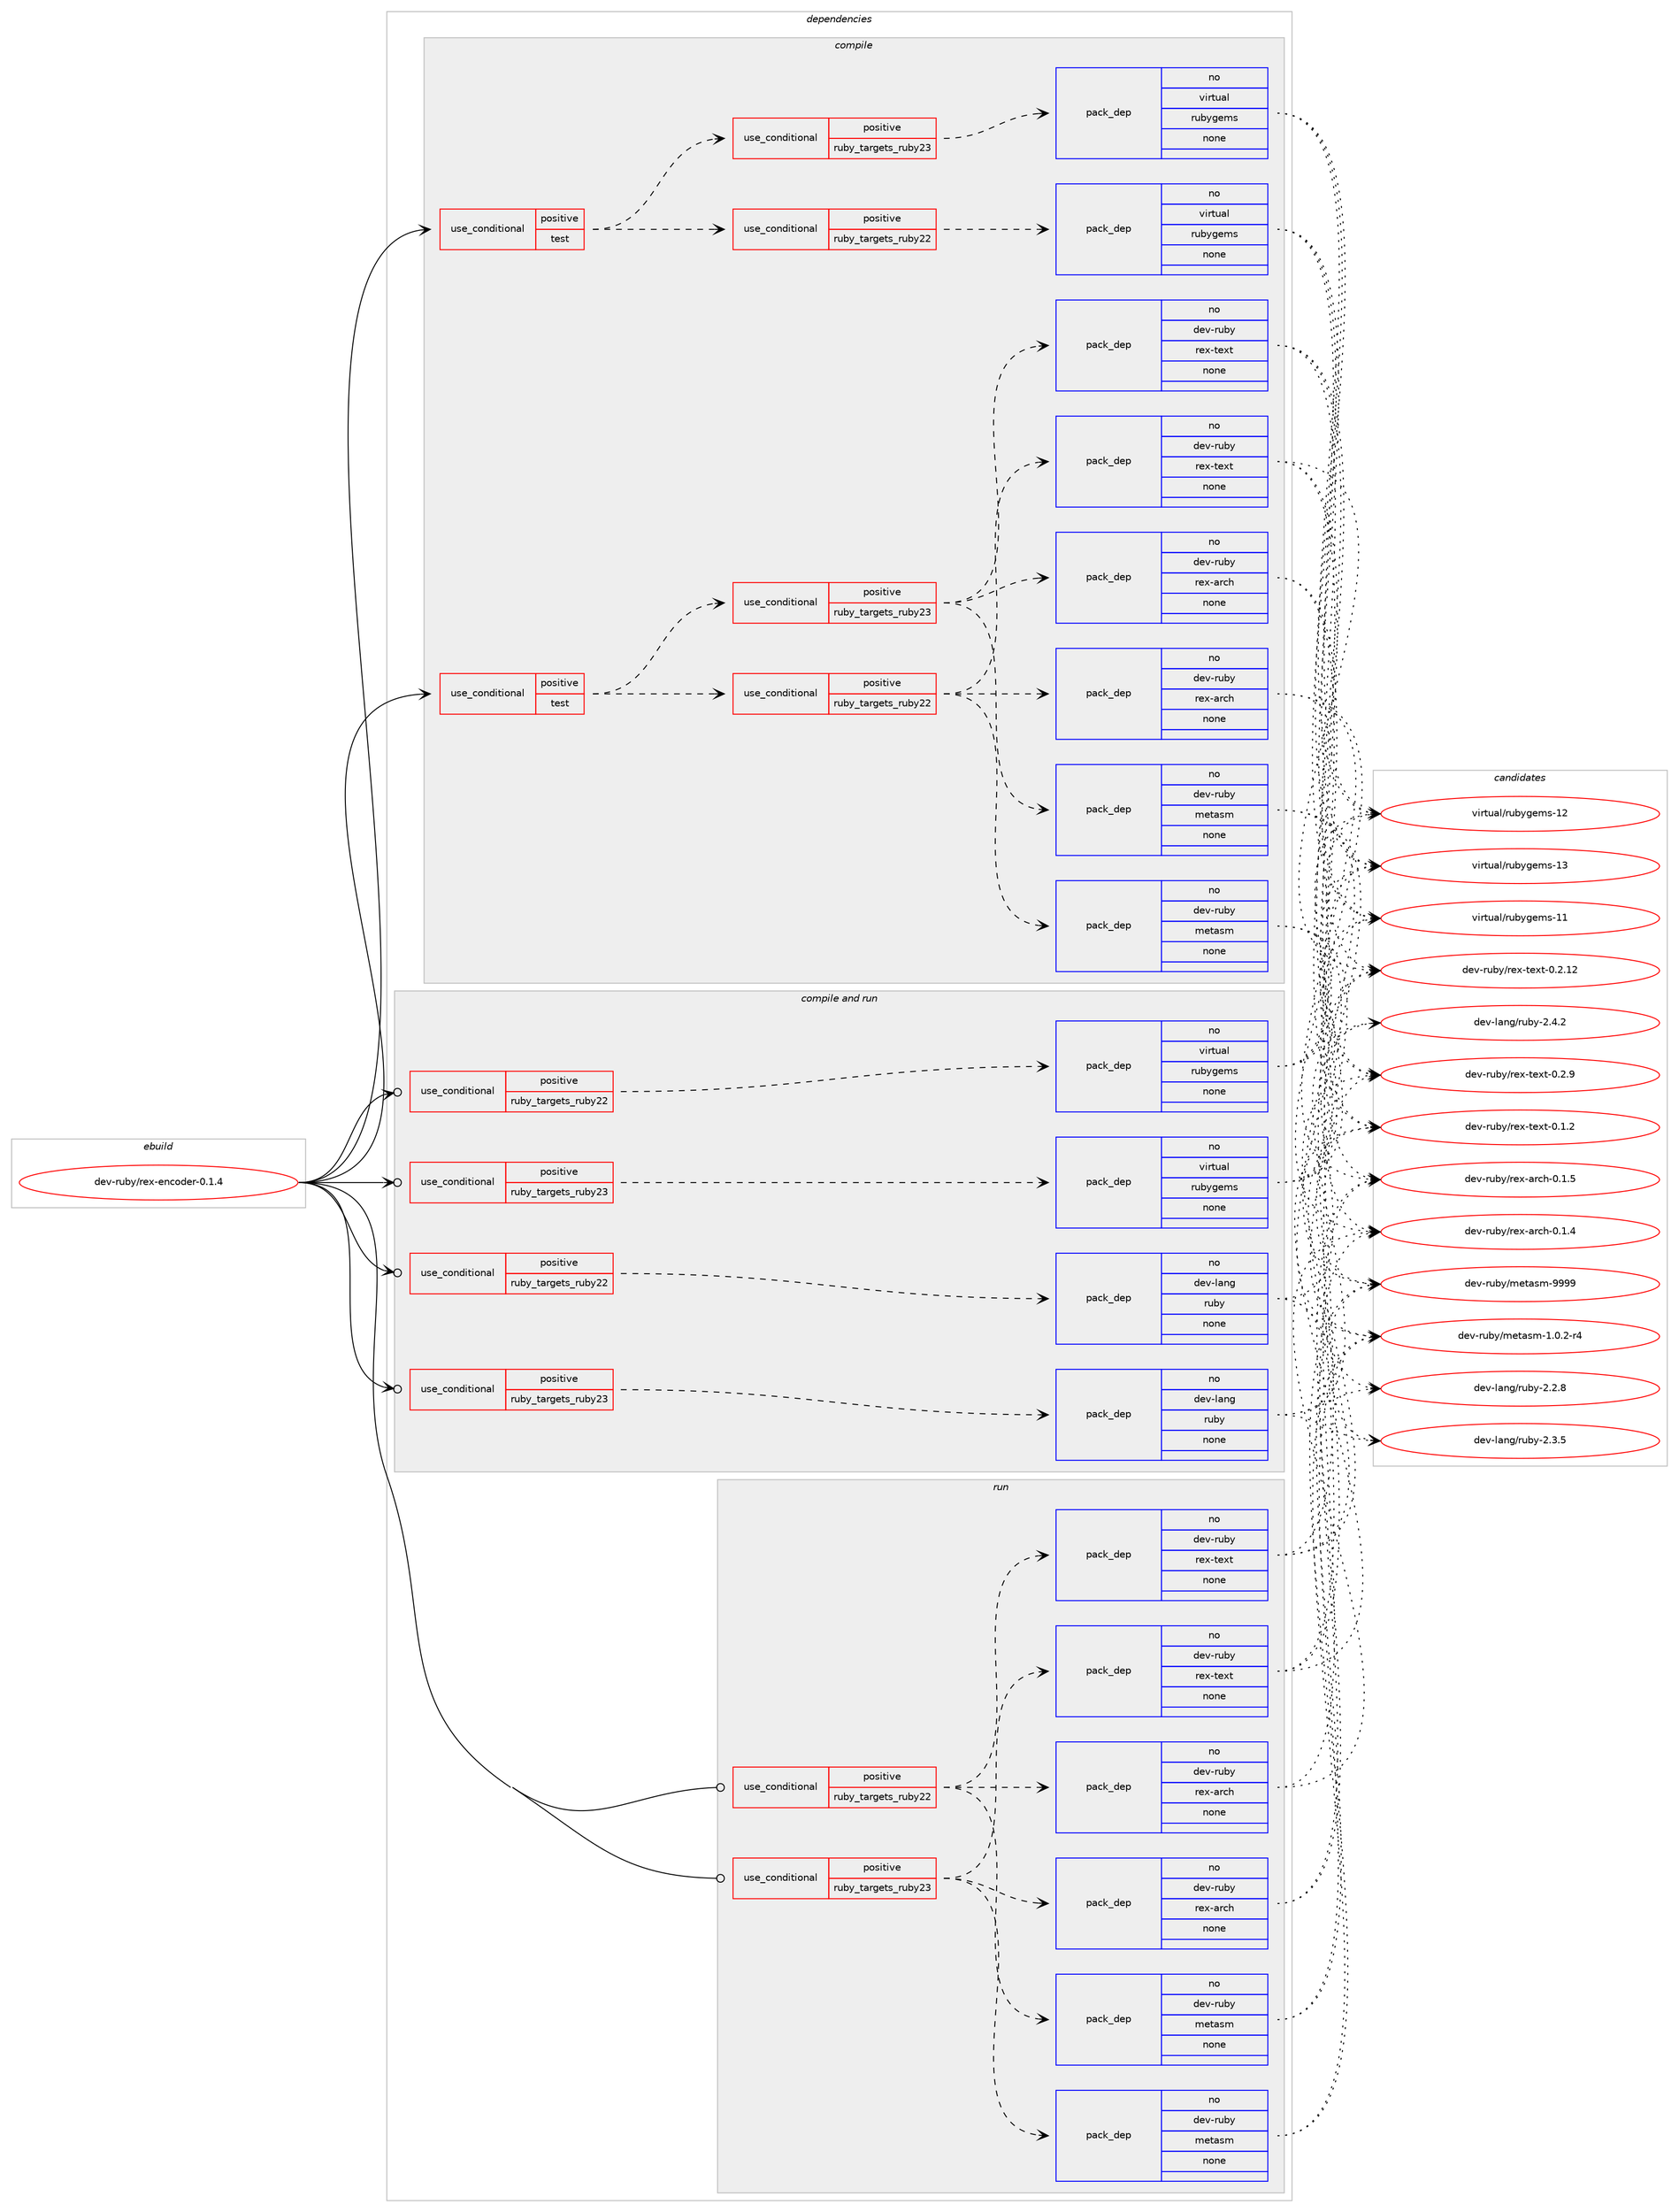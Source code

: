 digraph prolog {

# *************
# Graph options
# *************

newrank=true;
concentrate=true;
compound=true;
graph [rankdir=LR,fontname=Helvetica,fontsize=10,ranksep=1.5];#, ranksep=2.5, nodesep=0.2];
edge  [arrowhead=vee];
node  [fontname=Helvetica,fontsize=10];

# **********
# The ebuild
# **********

subgraph cluster_leftcol {
color=gray;
rank=same;
label=<<i>ebuild</i>>;
id [label="dev-ruby/rex-encoder-0.1.4", color=red, width=4, href="../dev-ruby/rex-encoder-0.1.4.svg"];
}

# ****************
# The dependencies
# ****************

subgraph cluster_midcol {
color=gray;
label=<<i>dependencies</i>>;
subgraph cluster_compile {
fillcolor="#eeeeee";
style=filled;
label=<<i>compile</i>>;
subgraph cond68510 {
dependency261469 [label=<<TABLE BORDER="0" CELLBORDER="1" CELLSPACING="0" CELLPADDING="4"><TR><TD ROWSPAN="3" CELLPADDING="10">use_conditional</TD></TR><TR><TD>positive</TD></TR><TR><TD>test</TD></TR></TABLE>>, shape=none, color=red];
subgraph cond68511 {
dependency261470 [label=<<TABLE BORDER="0" CELLBORDER="1" CELLSPACING="0" CELLPADDING="4"><TR><TD ROWSPAN="3" CELLPADDING="10">use_conditional</TD></TR><TR><TD>positive</TD></TR><TR><TD>ruby_targets_ruby22</TD></TR></TABLE>>, shape=none, color=red];
subgraph pack188845 {
dependency261471 [label=<<TABLE BORDER="0" CELLBORDER="1" CELLSPACING="0" CELLPADDING="4" WIDTH="220"><TR><TD ROWSPAN="6" CELLPADDING="30">pack_dep</TD></TR><TR><TD WIDTH="110">no</TD></TR><TR><TD>dev-ruby</TD></TR><TR><TD>metasm</TD></TR><TR><TD>none</TD></TR><TR><TD></TD></TR></TABLE>>, shape=none, color=blue];
}
dependency261470:e -> dependency261471:w [weight=20,style="dashed",arrowhead="vee"];
subgraph pack188846 {
dependency261472 [label=<<TABLE BORDER="0" CELLBORDER="1" CELLSPACING="0" CELLPADDING="4" WIDTH="220"><TR><TD ROWSPAN="6" CELLPADDING="30">pack_dep</TD></TR><TR><TD WIDTH="110">no</TD></TR><TR><TD>dev-ruby</TD></TR><TR><TD>rex-arch</TD></TR><TR><TD>none</TD></TR><TR><TD></TD></TR></TABLE>>, shape=none, color=blue];
}
dependency261470:e -> dependency261472:w [weight=20,style="dashed",arrowhead="vee"];
subgraph pack188847 {
dependency261473 [label=<<TABLE BORDER="0" CELLBORDER="1" CELLSPACING="0" CELLPADDING="4" WIDTH="220"><TR><TD ROWSPAN="6" CELLPADDING="30">pack_dep</TD></TR><TR><TD WIDTH="110">no</TD></TR><TR><TD>dev-ruby</TD></TR><TR><TD>rex-text</TD></TR><TR><TD>none</TD></TR><TR><TD></TD></TR></TABLE>>, shape=none, color=blue];
}
dependency261470:e -> dependency261473:w [weight=20,style="dashed",arrowhead="vee"];
}
dependency261469:e -> dependency261470:w [weight=20,style="dashed",arrowhead="vee"];
subgraph cond68512 {
dependency261474 [label=<<TABLE BORDER="0" CELLBORDER="1" CELLSPACING="0" CELLPADDING="4"><TR><TD ROWSPAN="3" CELLPADDING="10">use_conditional</TD></TR><TR><TD>positive</TD></TR><TR><TD>ruby_targets_ruby23</TD></TR></TABLE>>, shape=none, color=red];
subgraph pack188848 {
dependency261475 [label=<<TABLE BORDER="0" CELLBORDER="1" CELLSPACING="0" CELLPADDING="4" WIDTH="220"><TR><TD ROWSPAN="6" CELLPADDING="30">pack_dep</TD></TR><TR><TD WIDTH="110">no</TD></TR><TR><TD>dev-ruby</TD></TR><TR><TD>metasm</TD></TR><TR><TD>none</TD></TR><TR><TD></TD></TR></TABLE>>, shape=none, color=blue];
}
dependency261474:e -> dependency261475:w [weight=20,style="dashed",arrowhead="vee"];
subgraph pack188849 {
dependency261476 [label=<<TABLE BORDER="0" CELLBORDER="1" CELLSPACING="0" CELLPADDING="4" WIDTH="220"><TR><TD ROWSPAN="6" CELLPADDING="30">pack_dep</TD></TR><TR><TD WIDTH="110">no</TD></TR><TR><TD>dev-ruby</TD></TR><TR><TD>rex-arch</TD></TR><TR><TD>none</TD></TR><TR><TD></TD></TR></TABLE>>, shape=none, color=blue];
}
dependency261474:e -> dependency261476:w [weight=20,style="dashed",arrowhead="vee"];
subgraph pack188850 {
dependency261477 [label=<<TABLE BORDER="0" CELLBORDER="1" CELLSPACING="0" CELLPADDING="4" WIDTH="220"><TR><TD ROWSPAN="6" CELLPADDING="30">pack_dep</TD></TR><TR><TD WIDTH="110">no</TD></TR><TR><TD>dev-ruby</TD></TR><TR><TD>rex-text</TD></TR><TR><TD>none</TD></TR><TR><TD></TD></TR></TABLE>>, shape=none, color=blue];
}
dependency261474:e -> dependency261477:w [weight=20,style="dashed",arrowhead="vee"];
}
dependency261469:e -> dependency261474:w [weight=20,style="dashed",arrowhead="vee"];
}
id:e -> dependency261469:w [weight=20,style="solid",arrowhead="vee"];
subgraph cond68513 {
dependency261478 [label=<<TABLE BORDER="0" CELLBORDER="1" CELLSPACING="0" CELLPADDING="4"><TR><TD ROWSPAN="3" CELLPADDING="10">use_conditional</TD></TR><TR><TD>positive</TD></TR><TR><TD>test</TD></TR></TABLE>>, shape=none, color=red];
subgraph cond68514 {
dependency261479 [label=<<TABLE BORDER="0" CELLBORDER="1" CELLSPACING="0" CELLPADDING="4"><TR><TD ROWSPAN="3" CELLPADDING="10">use_conditional</TD></TR><TR><TD>positive</TD></TR><TR><TD>ruby_targets_ruby22</TD></TR></TABLE>>, shape=none, color=red];
subgraph pack188851 {
dependency261480 [label=<<TABLE BORDER="0" CELLBORDER="1" CELLSPACING="0" CELLPADDING="4" WIDTH="220"><TR><TD ROWSPAN="6" CELLPADDING="30">pack_dep</TD></TR><TR><TD WIDTH="110">no</TD></TR><TR><TD>virtual</TD></TR><TR><TD>rubygems</TD></TR><TR><TD>none</TD></TR><TR><TD></TD></TR></TABLE>>, shape=none, color=blue];
}
dependency261479:e -> dependency261480:w [weight=20,style="dashed",arrowhead="vee"];
}
dependency261478:e -> dependency261479:w [weight=20,style="dashed",arrowhead="vee"];
subgraph cond68515 {
dependency261481 [label=<<TABLE BORDER="0" CELLBORDER="1" CELLSPACING="0" CELLPADDING="4"><TR><TD ROWSPAN="3" CELLPADDING="10">use_conditional</TD></TR><TR><TD>positive</TD></TR><TR><TD>ruby_targets_ruby23</TD></TR></TABLE>>, shape=none, color=red];
subgraph pack188852 {
dependency261482 [label=<<TABLE BORDER="0" CELLBORDER="1" CELLSPACING="0" CELLPADDING="4" WIDTH="220"><TR><TD ROWSPAN="6" CELLPADDING="30">pack_dep</TD></TR><TR><TD WIDTH="110">no</TD></TR><TR><TD>virtual</TD></TR><TR><TD>rubygems</TD></TR><TR><TD>none</TD></TR><TR><TD></TD></TR></TABLE>>, shape=none, color=blue];
}
dependency261481:e -> dependency261482:w [weight=20,style="dashed",arrowhead="vee"];
}
dependency261478:e -> dependency261481:w [weight=20,style="dashed",arrowhead="vee"];
}
id:e -> dependency261478:w [weight=20,style="solid",arrowhead="vee"];
}
subgraph cluster_compileandrun {
fillcolor="#eeeeee";
style=filled;
label=<<i>compile and run</i>>;
subgraph cond68516 {
dependency261483 [label=<<TABLE BORDER="0" CELLBORDER="1" CELLSPACING="0" CELLPADDING="4"><TR><TD ROWSPAN="3" CELLPADDING="10">use_conditional</TD></TR><TR><TD>positive</TD></TR><TR><TD>ruby_targets_ruby22</TD></TR></TABLE>>, shape=none, color=red];
subgraph pack188853 {
dependency261484 [label=<<TABLE BORDER="0" CELLBORDER="1" CELLSPACING="0" CELLPADDING="4" WIDTH="220"><TR><TD ROWSPAN="6" CELLPADDING="30">pack_dep</TD></TR><TR><TD WIDTH="110">no</TD></TR><TR><TD>dev-lang</TD></TR><TR><TD>ruby</TD></TR><TR><TD>none</TD></TR><TR><TD></TD></TR></TABLE>>, shape=none, color=blue];
}
dependency261483:e -> dependency261484:w [weight=20,style="dashed",arrowhead="vee"];
}
id:e -> dependency261483:w [weight=20,style="solid",arrowhead="odotvee"];
subgraph cond68517 {
dependency261485 [label=<<TABLE BORDER="0" CELLBORDER="1" CELLSPACING="0" CELLPADDING="4"><TR><TD ROWSPAN="3" CELLPADDING="10">use_conditional</TD></TR><TR><TD>positive</TD></TR><TR><TD>ruby_targets_ruby22</TD></TR></TABLE>>, shape=none, color=red];
subgraph pack188854 {
dependency261486 [label=<<TABLE BORDER="0" CELLBORDER="1" CELLSPACING="0" CELLPADDING="4" WIDTH="220"><TR><TD ROWSPAN="6" CELLPADDING="30">pack_dep</TD></TR><TR><TD WIDTH="110">no</TD></TR><TR><TD>virtual</TD></TR><TR><TD>rubygems</TD></TR><TR><TD>none</TD></TR><TR><TD></TD></TR></TABLE>>, shape=none, color=blue];
}
dependency261485:e -> dependency261486:w [weight=20,style="dashed",arrowhead="vee"];
}
id:e -> dependency261485:w [weight=20,style="solid",arrowhead="odotvee"];
subgraph cond68518 {
dependency261487 [label=<<TABLE BORDER="0" CELLBORDER="1" CELLSPACING="0" CELLPADDING="4"><TR><TD ROWSPAN="3" CELLPADDING="10">use_conditional</TD></TR><TR><TD>positive</TD></TR><TR><TD>ruby_targets_ruby23</TD></TR></TABLE>>, shape=none, color=red];
subgraph pack188855 {
dependency261488 [label=<<TABLE BORDER="0" CELLBORDER="1" CELLSPACING="0" CELLPADDING="4" WIDTH="220"><TR><TD ROWSPAN="6" CELLPADDING="30">pack_dep</TD></TR><TR><TD WIDTH="110">no</TD></TR><TR><TD>dev-lang</TD></TR><TR><TD>ruby</TD></TR><TR><TD>none</TD></TR><TR><TD></TD></TR></TABLE>>, shape=none, color=blue];
}
dependency261487:e -> dependency261488:w [weight=20,style="dashed",arrowhead="vee"];
}
id:e -> dependency261487:w [weight=20,style="solid",arrowhead="odotvee"];
subgraph cond68519 {
dependency261489 [label=<<TABLE BORDER="0" CELLBORDER="1" CELLSPACING="0" CELLPADDING="4"><TR><TD ROWSPAN="3" CELLPADDING="10">use_conditional</TD></TR><TR><TD>positive</TD></TR><TR><TD>ruby_targets_ruby23</TD></TR></TABLE>>, shape=none, color=red];
subgraph pack188856 {
dependency261490 [label=<<TABLE BORDER="0" CELLBORDER="1" CELLSPACING="0" CELLPADDING="4" WIDTH="220"><TR><TD ROWSPAN="6" CELLPADDING="30">pack_dep</TD></TR><TR><TD WIDTH="110">no</TD></TR><TR><TD>virtual</TD></TR><TR><TD>rubygems</TD></TR><TR><TD>none</TD></TR><TR><TD></TD></TR></TABLE>>, shape=none, color=blue];
}
dependency261489:e -> dependency261490:w [weight=20,style="dashed",arrowhead="vee"];
}
id:e -> dependency261489:w [weight=20,style="solid",arrowhead="odotvee"];
}
subgraph cluster_run {
fillcolor="#eeeeee";
style=filled;
label=<<i>run</i>>;
subgraph cond68520 {
dependency261491 [label=<<TABLE BORDER="0" CELLBORDER="1" CELLSPACING="0" CELLPADDING="4"><TR><TD ROWSPAN="3" CELLPADDING="10">use_conditional</TD></TR><TR><TD>positive</TD></TR><TR><TD>ruby_targets_ruby22</TD></TR></TABLE>>, shape=none, color=red];
subgraph pack188857 {
dependency261492 [label=<<TABLE BORDER="0" CELLBORDER="1" CELLSPACING="0" CELLPADDING="4" WIDTH="220"><TR><TD ROWSPAN="6" CELLPADDING="30">pack_dep</TD></TR><TR><TD WIDTH="110">no</TD></TR><TR><TD>dev-ruby</TD></TR><TR><TD>metasm</TD></TR><TR><TD>none</TD></TR><TR><TD></TD></TR></TABLE>>, shape=none, color=blue];
}
dependency261491:e -> dependency261492:w [weight=20,style="dashed",arrowhead="vee"];
subgraph pack188858 {
dependency261493 [label=<<TABLE BORDER="0" CELLBORDER="1" CELLSPACING="0" CELLPADDING="4" WIDTH="220"><TR><TD ROWSPAN="6" CELLPADDING="30">pack_dep</TD></TR><TR><TD WIDTH="110">no</TD></TR><TR><TD>dev-ruby</TD></TR><TR><TD>rex-arch</TD></TR><TR><TD>none</TD></TR><TR><TD></TD></TR></TABLE>>, shape=none, color=blue];
}
dependency261491:e -> dependency261493:w [weight=20,style="dashed",arrowhead="vee"];
subgraph pack188859 {
dependency261494 [label=<<TABLE BORDER="0" CELLBORDER="1" CELLSPACING="0" CELLPADDING="4" WIDTH="220"><TR><TD ROWSPAN="6" CELLPADDING="30">pack_dep</TD></TR><TR><TD WIDTH="110">no</TD></TR><TR><TD>dev-ruby</TD></TR><TR><TD>rex-text</TD></TR><TR><TD>none</TD></TR><TR><TD></TD></TR></TABLE>>, shape=none, color=blue];
}
dependency261491:e -> dependency261494:w [weight=20,style="dashed",arrowhead="vee"];
}
id:e -> dependency261491:w [weight=20,style="solid",arrowhead="odot"];
subgraph cond68521 {
dependency261495 [label=<<TABLE BORDER="0" CELLBORDER="1" CELLSPACING="0" CELLPADDING="4"><TR><TD ROWSPAN="3" CELLPADDING="10">use_conditional</TD></TR><TR><TD>positive</TD></TR><TR><TD>ruby_targets_ruby23</TD></TR></TABLE>>, shape=none, color=red];
subgraph pack188860 {
dependency261496 [label=<<TABLE BORDER="0" CELLBORDER="1" CELLSPACING="0" CELLPADDING="4" WIDTH="220"><TR><TD ROWSPAN="6" CELLPADDING="30">pack_dep</TD></TR><TR><TD WIDTH="110">no</TD></TR><TR><TD>dev-ruby</TD></TR><TR><TD>metasm</TD></TR><TR><TD>none</TD></TR><TR><TD></TD></TR></TABLE>>, shape=none, color=blue];
}
dependency261495:e -> dependency261496:w [weight=20,style="dashed",arrowhead="vee"];
subgraph pack188861 {
dependency261497 [label=<<TABLE BORDER="0" CELLBORDER="1" CELLSPACING="0" CELLPADDING="4" WIDTH="220"><TR><TD ROWSPAN="6" CELLPADDING="30">pack_dep</TD></TR><TR><TD WIDTH="110">no</TD></TR><TR><TD>dev-ruby</TD></TR><TR><TD>rex-arch</TD></TR><TR><TD>none</TD></TR><TR><TD></TD></TR></TABLE>>, shape=none, color=blue];
}
dependency261495:e -> dependency261497:w [weight=20,style="dashed",arrowhead="vee"];
subgraph pack188862 {
dependency261498 [label=<<TABLE BORDER="0" CELLBORDER="1" CELLSPACING="0" CELLPADDING="4" WIDTH="220"><TR><TD ROWSPAN="6" CELLPADDING="30">pack_dep</TD></TR><TR><TD WIDTH="110">no</TD></TR><TR><TD>dev-ruby</TD></TR><TR><TD>rex-text</TD></TR><TR><TD>none</TD></TR><TR><TD></TD></TR></TABLE>>, shape=none, color=blue];
}
dependency261495:e -> dependency261498:w [weight=20,style="dashed",arrowhead="vee"];
}
id:e -> dependency261495:w [weight=20,style="solid",arrowhead="odot"];
}
}

# **************
# The candidates
# **************

subgraph cluster_choices {
rank=same;
color=gray;
label=<<i>candidates</i>>;

subgraph choice188845 {
color=black;
nodesep=1;
choice100101118451141179812147109101116971151094549464846504511452 [label="dev-ruby/metasm-1.0.2-r4", color=red, width=4,href="../dev-ruby/metasm-1.0.2-r4.svg"];
choice100101118451141179812147109101116971151094557575757 [label="dev-ruby/metasm-9999", color=red, width=4,href="../dev-ruby/metasm-9999.svg"];
dependency261471:e -> choice100101118451141179812147109101116971151094549464846504511452:w [style=dotted,weight="100"];
dependency261471:e -> choice100101118451141179812147109101116971151094557575757:w [style=dotted,weight="100"];
}
subgraph choice188846 {
color=black;
nodesep=1;
choice100101118451141179812147114101120459711499104454846494652 [label="dev-ruby/rex-arch-0.1.4", color=red, width=4,href="../dev-ruby/rex-arch-0.1.4.svg"];
choice100101118451141179812147114101120459711499104454846494653 [label="dev-ruby/rex-arch-0.1.5", color=red, width=4,href="../dev-ruby/rex-arch-0.1.5.svg"];
dependency261472:e -> choice100101118451141179812147114101120459711499104454846494652:w [style=dotted,weight="100"];
dependency261472:e -> choice100101118451141179812147114101120459711499104454846494653:w [style=dotted,weight="100"];
}
subgraph choice188847 {
color=black;
nodesep=1;
choice10010111845114117981214711410112045116101120116454846494650 [label="dev-ruby/rex-text-0.1.2", color=red, width=4,href="../dev-ruby/rex-text-0.1.2.svg"];
choice1001011184511411798121471141011204511610112011645484650464950 [label="dev-ruby/rex-text-0.2.12", color=red, width=4,href="../dev-ruby/rex-text-0.2.12.svg"];
choice10010111845114117981214711410112045116101120116454846504657 [label="dev-ruby/rex-text-0.2.9", color=red, width=4,href="../dev-ruby/rex-text-0.2.9.svg"];
dependency261473:e -> choice10010111845114117981214711410112045116101120116454846494650:w [style=dotted,weight="100"];
dependency261473:e -> choice1001011184511411798121471141011204511610112011645484650464950:w [style=dotted,weight="100"];
dependency261473:e -> choice10010111845114117981214711410112045116101120116454846504657:w [style=dotted,weight="100"];
}
subgraph choice188848 {
color=black;
nodesep=1;
choice100101118451141179812147109101116971151094549464846504511452 [label="dev-ruby/metasm-1.0.2-r4", color=red, width=4,href="../dev-ruby/metasm-1.0.2-r4.svg"];
choice100101118451141179812147109101116971151094557575757 [label="dev-ruby/metasm-9999", color=red, width=4,href="../dev-ruby/metasm-9999.svg"];
dependency261475:e -> choice100101118451141179812147109101116971151094549464846504511452:w [style=dotted,weight="100"];
dependency261475:e -> choice100101118451141179812147109101116971151094557575757:w [style=dotted,weight="100"];
}
subgraph choice188849 {
color=black;
nodesep=1;
choice100101118451141179812147114101120459711499104454846494652 [label="dev-ruby/rex-arch-0.1.4", color=red, width=4,href="../dev-ruby/rex-arch-0.1.4.svg"];
choice100101118451141179812147114101120459711499104454846494653 [label="dev-ruby/rex-arch-0.1.5", color=red, width=4,href="../dev-ruby/rex-arch-0.1.5.svg"];
dependency261476:e -> choice100101118451141179812147114101120459711499104454846494652:w [style=dotted,weight="100"];
dependency261476:e -> choice100101118451141179812147114101120459711499104454846494653:w [style=dotted,weight="100"];
}
subgraph choice188850 {
color=black;
nodesep=1;
choice10010111845114117981214711410112045116101120116454846494650 [label="dev-ruby/rex-text-0.1.2", color=red, width=4,href="../dev-ruby/rex-text-0.1.2.svg"];
choice1001011184511411798121471141011204511610112011645484650464950 [label="dev-ruby/rex-text-0.2.12", color=red, width=4,href="../dev-ruby/rex-text-0.2.12.svg"];
choice10010111845114117981214711410112045116101120116454846504657 [label="dev-ruby/rex-text-0.2.9", color=red, width=4,href="../dev-ruby/rex-text-0.2.9.svg"];
dependency261477:e -> choice10010111845114117981214711410112045116101120116454846494650:w [style=dotted,weight="100"];
dependency261477:e -> choice1001011184511411798121471141011204511610112011645484650464950:w [style=dotted,weight="100"];
dependency261477:e -> choice10010111845114117981214711410112045116101120116454846504657:w [style=dotted,weight="100"];
}
subgraph choice188851 {
color=black;
nodesep=1;
choice118105114116117971084711411798121103101109115454949 [label="virtual/rubygems-11", color=red, width=4,href="../virtual/rubygems-11.svg"];
choice118105114116117971084711411798121103101109115454950 [label="virtual/rubygems-12", color=red, width=4,href="../virtual/rubygems-12.svg"];
choice118105114116117971084711411798121103101109115454951 [label="virtual/rubygems-13", color=red, width=4,href="../virtual/rubygems-13.svg"];
dependency261480:e -> choice118105114116117971084711411798121103101109115454949:w [style=dotted,weight="100"];
dependency261480:e -> choice118105114116117971084711411798121103101109115454950:w [style=dotted,weight="100"];
dependency261480:e -> choice118105114116117971084711411798121103101109115454951:w [style=dotted,weight="100"];
}
subgraph choice188852 {
color=black;
nodesep=1;
choice118105114116117971084711411798121103101109115454949 [label="virtual/rubygems-11", color=red, width=4,href="../virtual/rubygems-11.svg"];
choice118105114116117971084711411798121103101109115454950 [label="virtual/rubygems-12", color=red, width=4,href="../virtual/rubygems-12.svg"];
choice118105114116117971084711411798121103101109115454951 [label="virtual/rubygems-13", color=red, width=4,href="../virtual/rubygems-13.svg"];
dependency261482:e -> choice118105114116117971084711411798121103101109115454949:w [style=dotted,weight="100"];
dependency261482:e -> choice118105114116117971084711411798121103101109115454950:w [style=dotted,weight="100"];
dependency261482:e -> choice118105114116117971084711411798121103101109115454951:w [style=dotted,weight="100"];
}
subgraph choice188853 {
color=black;
nodesep=1;
choice10010111845108971101034711411798121455046504656 [label="dev-lang/ruby-2.2.8", color=red, width=4,href="../dev-lang/ruby-2.2.8.svg"];
choice10010111845108971101034711411798121455046514653 [label="dev-lang/ruby-2.3.5", color=red, width=4,href="../dev-lang/ruby-2.3.5.svg"];
choice10010111845108971101034711411798121455046524650 [label="dev-lang/ruby-2.4.2", color=red, width=4,href="../dev-lang/ruby-2.4.2.svg"];
dependency261484:e -> choice10010111845108971101034711411798121455046504656:w [style=dotted,weight="100"];
dependency261484:e -> choice10010111845108971101034711411798121455046514653:w [style=dotted,weight="100"];
dependency261484:e -> choice10010111845108971101034711411798121455046524650:w [style=dotted,weight="100"];
}
subgraph choice188854 {
color=black;
nodesep=1;
choice118105114116117971084711411798121103101109115454949 [label="virtual/rubygems-11", color=red, width=4,href="../virtual/rubygems-11.svg"];
choice118105114116117971084711411798121103101109115454950 [label="virtual/rubygems-12", color=red, width=4,href="../virtual/rubygems-12.svg"];
choice118105114116117971084711411798121103101109115454951 [label="virtual/rubygems-13", color=red, width=4,href="../virtual/rubygems-13.svg"];
dependency261486:e -> choice118105114116117971084711411798121103101109115454949:w [style=dotted,weight="100"];
dependency261486:e -> choice118105114116117971084711411798121103101109115454950:w [style=dotted,weight="100"];
dependency261486:e -> choice118105114116117971084711411798121103101109115454951:w [style=dotted,weight="100"];
}
subgraph choice188855 {
color=black;
nodesep=1;
choice10010111845108971101034711411798121455046504656 [label="dev-lang/ruby-2.2.8", color=red, width=4,href="../dev-lang/ruby-2.2.8.svg"];
choice10010111845108971101034711411798121455046514653 [label="dev-lang/ruby-2.3.5", color=red, width=4,href="../dev-lang/ruby-2.3.5.svg"];
choice10010111845108971101034711411798121455046524650 [label="dev-lang/ruby-2.4.2", color=red, width=4,href="../dev-lang/ruby-2.4.2.svg"];
dependency261488:e -> choice10010111845108971101034711411798121455046504656:w [style=dotted,weight="100"];
dependency261488:e -> choice10010111845108971101034711411798121455046514653:w [style=dotted,weight="100"];
dependency261488:e -> choice10010111845108971101034711411798121455046524650:w [style=dotted,weight="100"];
}
subgraph choice188856 {
color=black;
nodesep=1;
choice118105114116117971084711411798121103101109115454949 [label="virtual/rubygems-11", color=red, width=4,href="../virtual/rubygems-11.svg"];
choice118105114116117971084711411798121103101109115454950 [label="virtual/rubygems-12", color=red, width=4,href="../virtual/rubygems-12.svg"];
choice118105114116117971084711411798121103101109115454951 [label="virtual/rubygems-13", color=red, width=4,href="../virtual/rubygems-13.svg"];
dependency261490:e -> choice118105114116117971084711411798121103101109115454949:w [style=dotted,weight="100"];
dependency261490:e -> choice118105114116117971084711411798121103101109115454950:w [style=dotted,weight="100"];
dependency261490:e -> choice118105114116117971084711411798121103101109115454951:w [style=dotted,weight="100"];
}
subgraph choice188857 {
color=black;
nodesep=1;
choice100101118451141179812147109101116971151094549464846504511452 [label="dev-ruby/metasm-1.0.2-r4", color=red, width=4,href="../dev-ruby/metasm-1.0.2-r4.svg"];
choice100101118451141179812147109101116971151094557575757 [label="dev-ruby/metasm-9999", color=red, width=4,href="../dev-ruby/metasm-9999.svg"];
dependency261492:e -> choice100101118451141179812147109101116971151094549464846504511452:w [style=dotted,weight="100"];
dependency261492:e -> choice100101118451141179812147109101116971151094557575757:w [style=dotted,weight="100"];
}
subgraph choice188858 {
color=black;
nodesep=1;
choice100101118451141179812147114101120459711499104454846494652 [label="dev-ruby/rex-arch-0.1.4", color=red, width=4,href="../dev-ruby/rex-arch-0.1.4.svg"];
choice100101118451141179812147114101120459711499104454846494653 [label="dev-ruby/rex-arch-0.1.5", color=red, width=4,href="../dev-ruby/rex-arch-0.1.5.svg"];
dependency261493:e -> choice100101118451141179812147114101120459711499104454846494652:w [style=dotted,weight="100"];
dependency261493:e -> choice100101118451141179812147114101120459711499104454846494653:w [style=dotted,weight="100"];
}
subgraph choice188859 {
color=black;
nodesep=1;
choice10010111845114117981214711410112045116101120116454846494650 [label="dev-ruby/rex-text-0.1.2", color=red, width=4,href="../dev-ruby/rex-text-0.1.2.svg"];
choice1001011184511411798121471141011204511610112011645484650464950 [label="dev-ruby/rex-text-0.2.12", color=red, width=4,href="../dev-ruby/rex-text-0.2.12.svg"];
choice10010111845114117981214711410112045116101120116454846504657 [label="dev-ruby/rex-text-0.2.9", color=red, width=4,href="../dev-ruby/rex-text-0.2.9.svg"];
dependency261494:e -> choice10010111845114117981214711410112045116101120116454846494650:w [style=dotted,weight="100"];
dependency261494:e -> choice1001011184511411798121471141011204511610112011645484650464950:w [style=dotted,weight="100"];
dependency261494:e -> choice10010111845114117981214711410112045116101120116454846504657:w [style=dotted,weight="100"];
}
subgraph choice188860 {
color=black;
nodesep=1;
choice100101118451141179812147109101116971151094549464846504511452 [label="dev-ruby/metasm-1.0.2-r4", color=red, width=4,href="../dev-ruby/metasm-1.0.2-r4.svg"];
choice100101118451141179812147109101116971151094557575757 [label="dev-ruby/metasm-9999", color=red, width=4,href="../dev-ruby/metasm-9999.svg"];
dependency261496:e -> choice100101118451141179812147109101116971151094549464846504511452:w [style=dotted,weight="100"];
dependency261496:e -> choice100101118451141179812147109101116971151094557575757:w [style=dotted,weight="100"];
}
subgraph choice188861 {
color=black;
nodesep=1;
choice100101118451141179812147114101120459711499104454846494652 [label="dev-ruby/rex-arch-0.1.4", color=red, width=4,href="../dev-ruby/rex-arch-0.1.4.svg"];
choice100101118451141179812147114101120459711499104454846494653 [label="dev-ruby/rex-arch-0.1.5", color=red, width=4,href="../dev-ruby/rex-arch-0.1.5.svg"];
dependency261497:e -> choice100101118451141179812147114101120459711499104454846494652:w [style=dotted,weight="100"];
dependency261497:e -> choice100101118451141179812147114101120459711499104454846494653:w [style=dotted,weight="100"];
}
subgraph choice188862 {
color=black;
nodesep=1;
choice10010111845114117981214711410112045116101120116454846494650 [label="dev-ruby/rex-text-0.1.2", color=red, width=4,href="../dev-ruby/rex-text-0.1.2.svg"];
choice1001011184511411798121471141011204511610112011645484650464950 [label="dev-ruby/rex-text-0.2.12", color=red, width=4,href="../dev-ruby/rex-text-0.2.12.svg"];
choice10010111845114117981214711410112045116101120116454846504657 [label="dev-ruby/rex-text-0.2.9", color=red, width=4,href="../dev-ruby/rex-text-0.2.9.svg"];
dependency261498:e -> choice10010111845114117981214711410112045116101120116454846494650:w [style=dotted,weight="100"];
dependency261498:e -> choice1001011184511411798121471141011204511610112011645484650464950:w [style=dotted,weight="100"];
dependency261498:e -> choice10010111845114117981214711410112045116101120116454846504657:w [style=dotted,weight="100"];
}
}

}
